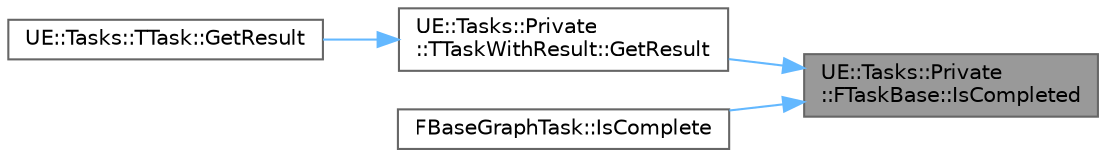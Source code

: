 digraph "UE::Tasks::Private::FTaskBase::IsCompleted"
{
 // INTERACTIVE_SVG=YES
 // LATEX_PDF_SIZE
  bgcolor="transparent";
  edge [fontname=Helvetica,fontsize=10,labelfontname=Helvetica,labelfontsize=10];
  node [fontname=Helvetica,fontsize=10,shape=box,height=0.2,width=0.4];
  rankdir="RL";
  Node1 [id="Node000001",label="UE::Tasks::Private\l::FTaskBase::IsCompleted",height=0.2,width=0.4,color="gray40", fillcolor="grey60", style="filled", fontcolor="black",tooltip=" "];
  Node1 -> Node2 [id="edge1_Node000001_Node000002",dir="back",color="steelblue1",style="solid",tooltip=" "];
  Node2 [id="Node000002",label="UE::Tasks::Private\l::TTaskWithResult::GetResult",height=0.2,width=0.4,color="grey40", fillcolor="white", style="filled",URL="$df/d85/classUE_1_1Tasks_1_1Private_1_1TTaskWithResult.html#a639a79c4284b720560959931637fd19e",tooltip=" "];
  Node2 -> Node3 [id="edge2_Node000002_Node000003",dir="back",color="steelblue1",style="solid",tooltip=" "];
  Node3 [id="Node000003",label="UE::Tasks::TTask::GetResult",height=0.2,width=0.4,color="grey40", fillcolor="white", style="filled",URL="$d2/d4e/classUE_1_1Tasks_1_1TTask.html#a6a3014623d310cb5c5bb2029f6a699a6",tooltip=" "];
  Node1 -> Node4 [id="edge3_Node000001_Node000004",dir="back",color="steelblue1",style="solid",tooltip=" "];
  Node4 [id="Node000004",label="FBaseGraphTask::IsComplete",height=0.2,width=0.4,color="grey40", fillcolor="white", style="filled",URL="$d3/d6a/classFBaseGraphTask.html#af4dee9a38b7306f3ce355b227dceb285",tooltip="Return true if this task has finished executing, this wrapper exists for backward compatibility."];
}
